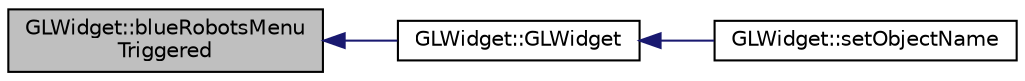 digraph "GLWidget::blueRobotsMenuTriggered"
{
 // INTERACTIVE_SVG=YES
  edge [fontname="Helvetica",fontsize="10",labelfontname="Helvetica",labelfontsize="10"];
  node [fontname="Helvetica",fontsize="10",shape=record];
  rankdir="LR";
  Node1 [label="GLWidget::blueRobotsMenu\lTriggered",height=0.2,width=0.4,color="black", fillcolor="grey75", style="filled", fontcolor="black"];
  Node1 -> Node2 [dir="back",color="midnightblue",fontsize="10",style="solid",fontname="Helvetica"];
  Node2 [label="GLWidget::GLWidget",height=0.2,width=0.4,color="black", fillcolor="white", style="filled",URL="$da/d10/class_g_l_widget.html#ad3e2c0a887e2335be75b585b73889b41"];
  Node2 -> Node3 [dir="back",color="midnightblue",fontsize="10",style="solid",fontname="Helvetica"];
  Node3 [label="GLWidget::setObjectName",height=0.2,width=0.4,color="black", fillcolor="white", style="filled",URL="$da/d10/class_g_l_widget.html#a83016effcc53812c6bd1905b84aeb99d"];
}
